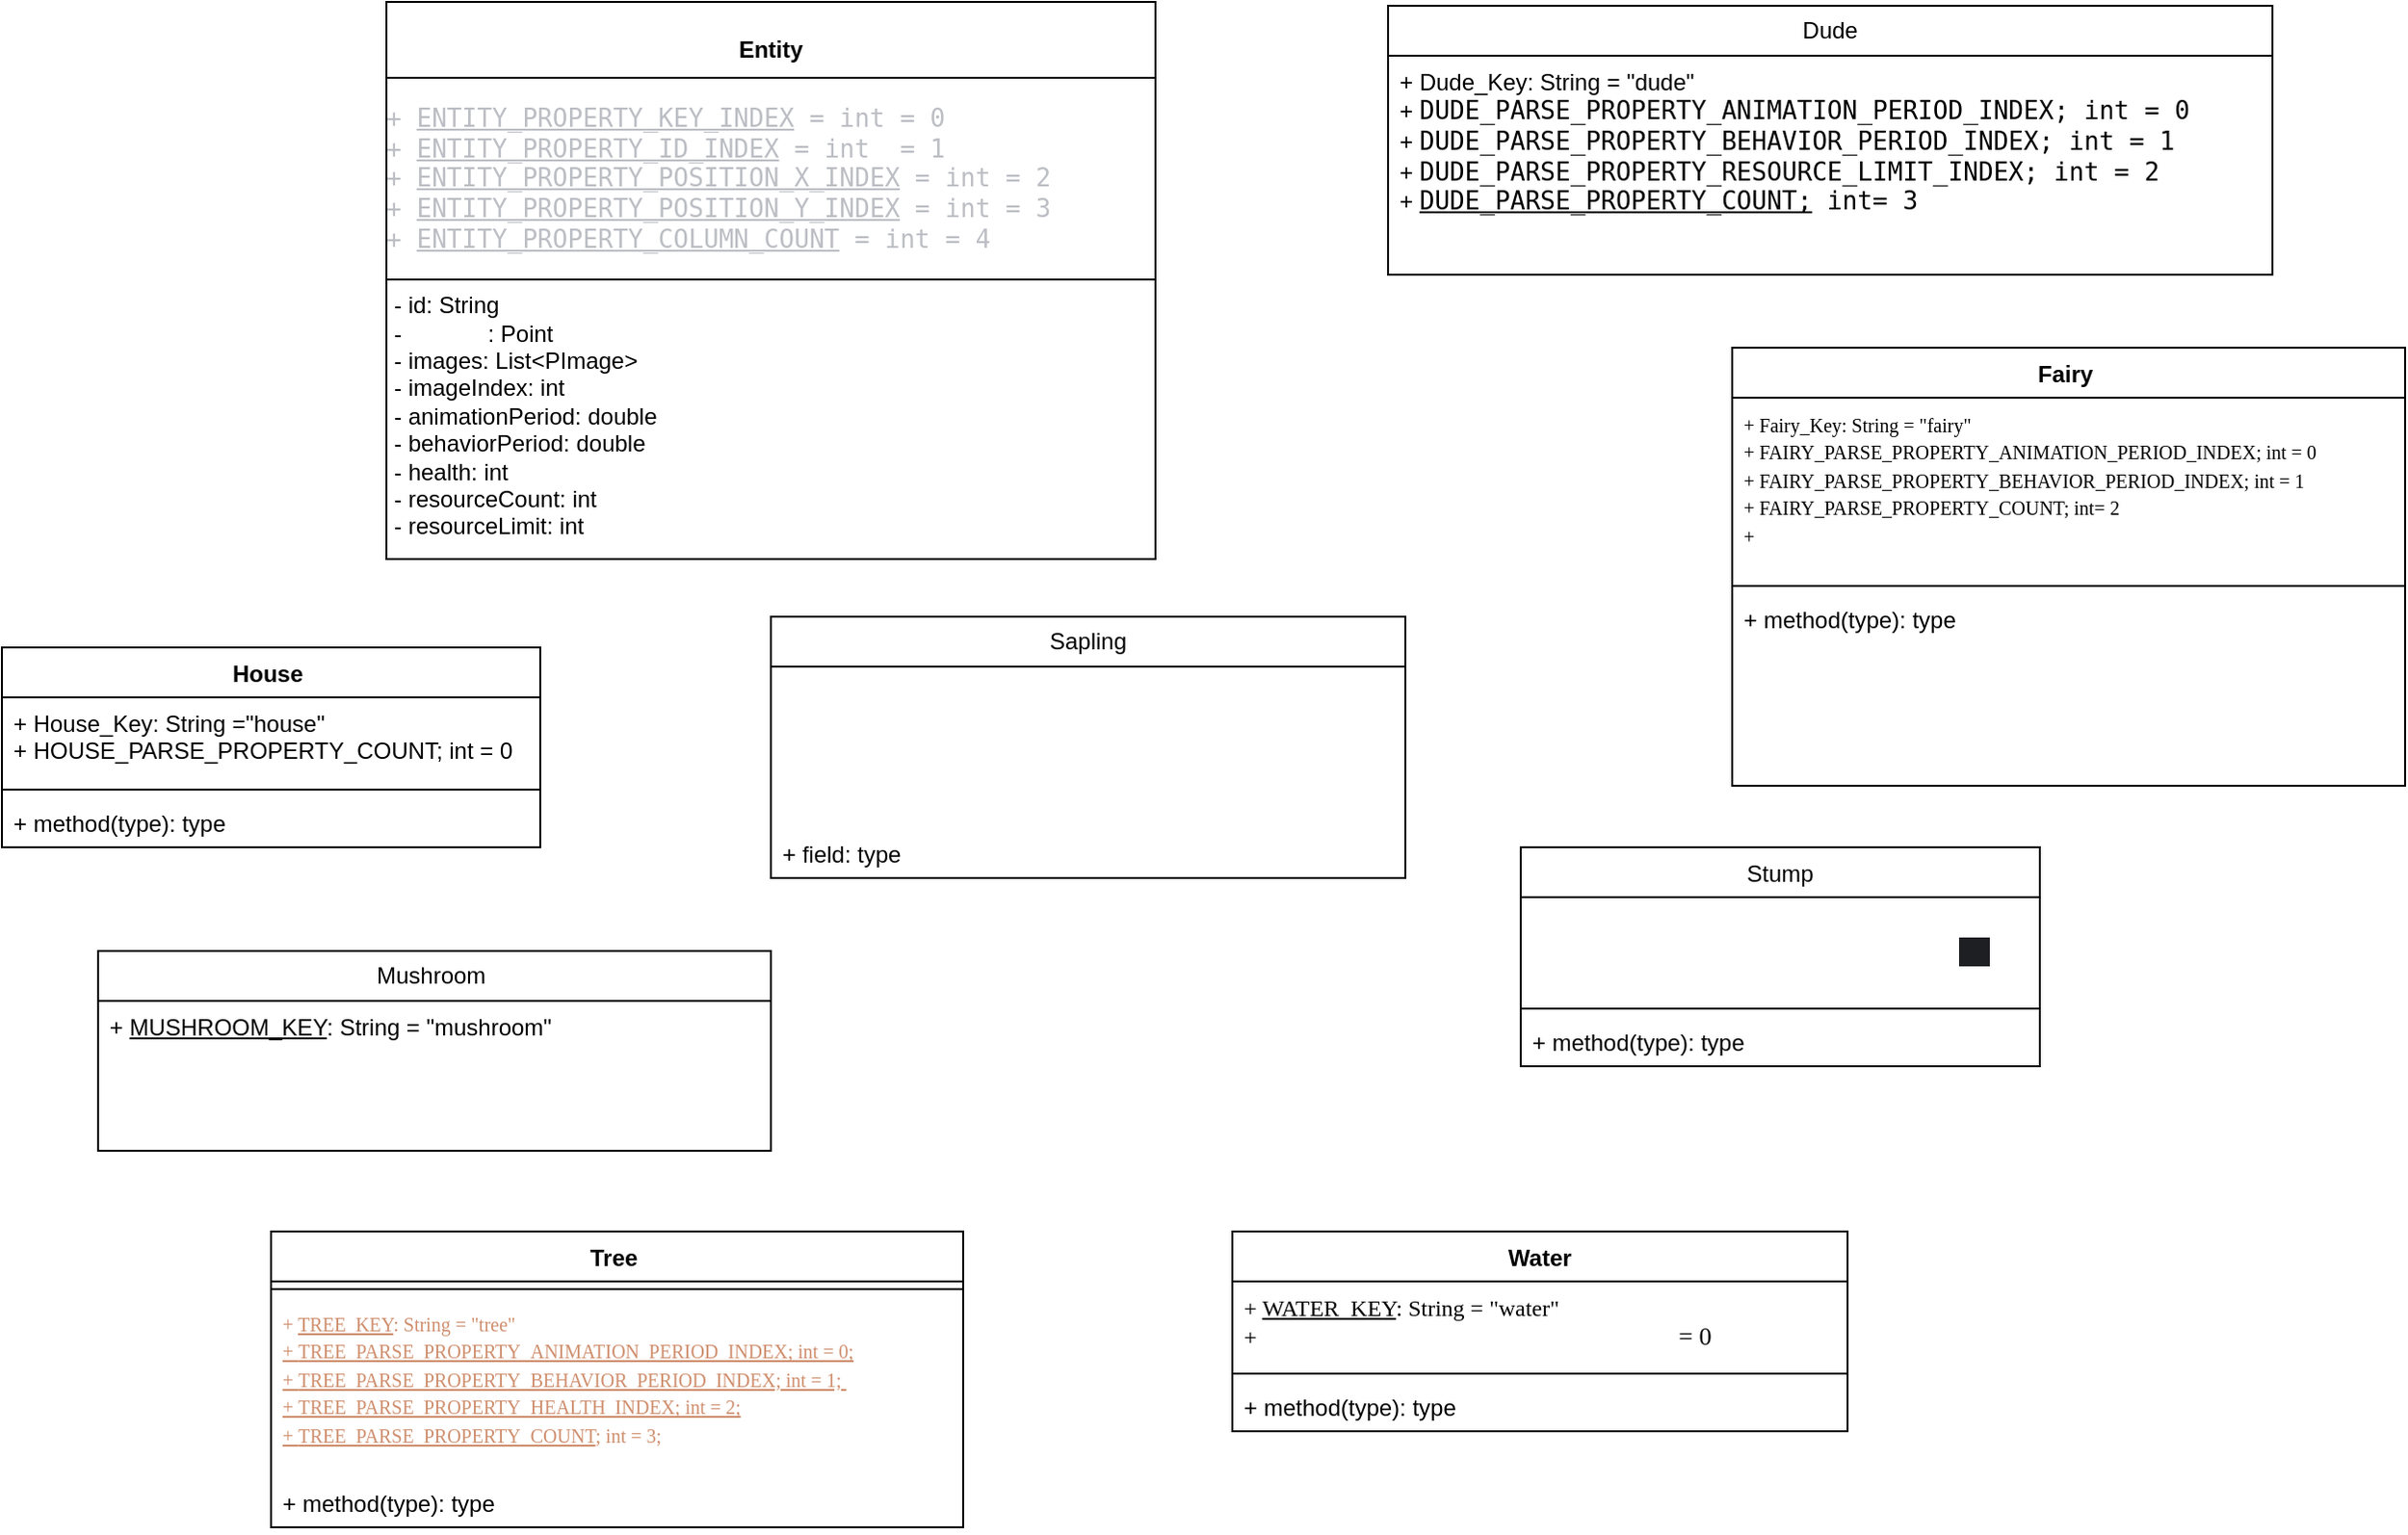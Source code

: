 <mxfile version="28.2.7">
  <diagram name="Page-1" id="qTB5eSI1FVin8D2gGtvA">
    <mxGraphModel dx="2661" dy="1142" grid="1" gridSize="10" guides="1" tooltips="1" connect="1" arrows="1" fold="1" page="1" pageScale="1" pageWidth="850" pageHeight="1100" math="0" shadow="0">
      <root>
        <mxCell id="0" />
        <mxCell id="1" parent="0" />
        <mxCell id="ZIhCsaq1mVmUa6ejXg43-10" value="&lt;p style=&quot;margin:0px;margin-top:4px;text-align:center;&quot;&gt;&lt;span style=&quot;color: light-dark(rgb(0, 0, 0), rgb(255, 255, 255)); background-color: light-dark(#ffffff, var(--ge-dark-color, #121212));&quot;&gt;&lt;br&gt;&lt;b&gt;Entity&lt;/b&gt;&lt;/span&gt;&lt;/p&gt;&lt;hr size=&quot;1&quot; style=&quot;border-style:solid;&quot;&gt;&lt;div&gt;&lt;pre style=&quot;font-family: &amp;quot;JetBrains Mono&amp;quot;, monospace; font-size: 9.8pt;&quot;&gt;&lt;span style=&quot;color: light-dark(rgb(188, 190, 196), rgb(255, 255, 255));&quot;&gt;+ &lt;u&gt;ENTITY_PROPERTY_KEY_INDEX&lt;/u&gt; = int = 0 &lt;br&gt;+ &lt;u&gt;ENTITY_PROPERTY_ID_INDEX&lt;/u&gt; = int  = 1&lt;br&gt;+ &lt;u&gt;ENTITY_PROPERTY_POSITION_X_INDEX&lt;/u&gt; = int = 2 &lt;br&gt;+ &lt;u&gt;ENTITY_PROPERTY_POSITION_Y_INDEX&lt;/u&gt; = int = 3 &lt;br&gt;+ &lt;u&gt;ENTITY_PROPERTY_COLUMN_COUNT&lt;/u&gt; = int = 4 &lt;/span&gt;&lt;/pre&gt;&lt;/div&gt;&lt;hr size=&quot;1&quot; style=&quot;border-style:solid;&quot;&gt;&lt;p style=&quot;margin:0px;margin-left:4px;&quot;&gt;&lt;span style=&quot;color: light-dark(rgb(0, 0, 0), rgb(255, 255, 255)); background-color: light-dark(#ffffff, var(--ge-dark-color, #121212));&quot;&gt;- id: String&amp;nbsp;&lt;/span&gt;&lt;/p&gt;&lt;p style=&quot;margin:0px;margin-left:4px;&quot;&gt;&lt;span&gt;- &lt;font&gt;&lt;span style=&quot;caret-color: rgb(255, 255, 255);&quot;&gt;&lt;span style=&quot;color: light-dark(transparent, rgb(255, 255, 255));&quot;&gt;position&lt;/span&gt;: Point&amp;nbsp;&lt;/span&gt;&lt;/font&gt;&lt;/span&gt;&lt;/p&gt;&lt;p style=&quot;margin:0px;margin-left:4px;&quot;&gt;&lt;span style=&quot;background-color: light-dark(#ffffff, var(--ge-dark-color, #121212));&quot;&gt;- images: List&amp;lt;PImage&amp;gt;&amp;nbsp;&lt;/span&gt;&lt;/p&gt;&lt;p style=&quot;margin:0px;margin-left:4px;&quot;&gt;&lt;span style=&quot;background-color: light-dark(#ffffff, var(--ge-dark-color, #121212));&quot;&gt;- imageIndex: int &amp;nbsp;&lt;/span&gt;&lt;/p&gt;&lt;p style=&quot;margin:0px;margin-left:4px;&quot;&gt;&lt;span style=&quot;background-color: light-dark(#ffffff, var(--ge-dark-color, #121212));&quot;&gt;- animationPeriod: double&lt;/span&gt;&lt;/p&gt;&lt;p style=&quot;margin:0px;margin-left:4px;&quot;&gt;&lt;span style=&quot;background-color: light-dark(#ffffff, var(--ge-dark-color, #121212));&quot;&gt;- behaviorPeriod: double&lt;/span&gt;&lt;/p&gt;&lt;p style=&quot;margin:0px;margin-left:4px;&quot;&gt;&lt;span style=&quot;background-color: light-dark(#ffffff, var(--ge-dark-color, #121212));&quot;&gt;- health: int&amp;nbsp;&lt;/span&gt;&lt;/p&gt;&lt;p style=&quot;margin:0px;margin-left:4px;&quot;&gt;&lt;span style=&quot;background-color: light-dark(#ffffff, var(--ge-dark-color, #121212));&quot;&gt;- resourceCount: int&amp;nbsp;&lt;/span&gt;&lt;/p&gt;&lt;p style=&quot;margin:0px;margin-left:4px;&quot;&gt;&lt;span style=&quot;background-color: light-dark(#ffffff, var(--ge-dark-color, #121212));&quot;&gt;- resourceLimit: int&amp;nbsp;&lt;/span&gt;&lt;/p&gt;" style="verticalAlign=top;align=left;overflow=fill;html=1;whiteSpace=wrap;fontStyle=0" parent="1" vertex="1">
          <mxGeometry x="-240" y="40" width="400" height="290" as="geometry" />
        </mxCell>
        <mxCell id="jma4vkrEHNdxFdAm8L6l-5" value="Dude" style="swimlane;fontStyle=0;childLayout=stackLayout;horizontal=1;startSize=26;fillColor=none;horizontalStack=0;resizeParent=1;resizeParentMax=0;resizeLast=0;collapsible=1;marginBottom=0;whiteSpace=wrap;html=1;" vertex="1" parent="1">
          <mxGeometry x="281" y="42" width="460" height="140" as="geometry" />
        </mxCell>
        <mxCell id="jma4vkrEHNdxFdAm8L6l-6" value="&lt;span style=&quot;background-color: light-dark(#ffffff, var(--ge-dark-color, #121212));&quot;&gt;+ Dude_Key: String = &quot;dude&quot;&lt;/span&gt;&lt;div&gt;&lt;span style=&quot;background-color: light-dark(#ffffff, var(--ge-dark-color, #121212));&quot;&gt;+&amp;nbsp;&lt;span style=&quot;font-family: &amp;quot;JetBrains Mono&amp;quot;, monospace; font-size: 9.8pt;&quot;&gt;DUDE_PARSE_PROPERTY_ANIMATION_PERIOD_INDEX; int&amp;nbsp;&lt;/span&gt;&lt;span style=&quot;font-family: &amp;quot;JetBrains Mono&amp;quot;, monospace; font-size: 9.8pt;&quot;&gt;=&amp;nbsp;&lt;/span&gt;&lt;span style=&quot;font-family: &amp;quot;JetBrains Mono&amp;quot;, monospace; font-size: 9.8pt;&quot;&gt;0&lt;/span&gt;&lt;/span&gt;&lt;div&gt;&lt;span style=&quot;background-color: light-dark(#ffffff, var(--ge-dark-color, #121212));&quot;&gt;&lt;span style=&quot;caret-color: rgba(0, 0, 0, 0);&quot;&gt;+&amp;nbsp;&lt;/span&gt;&lt;span style=&quot;font-family: &amp;quot;JetBrains Mono&amp;quot;, monospace; font-size: 9.8pt;&quot;&gt;DUDE_PARSE_PROPERTY_BEHAVIOR_PERIOD_INDEX; int&amp;nbsp;&lt;/span&gt;&lt;span style=&quot;font-family: &amp;quot;JetBrains Mono&amp;quot;, monospace; font-size: 9.8pt;&quot;&gt;=&amp;nbsp;&lt;/span&gt;&lt;span style=&quot;font-family: &amp;quot;JetBrains Mono&amp;quot;, monospace; font-size: 9.8pt;&quot;&gt;1&lt;/span&gt;&lt;/span&gt;&lt;/div&gt;&lt;div&gt;&lt;span style=&quot;background-color: light-dark(#ffffff, var(--ge-dark-color, #121212));&quot;&gt;&lt;span style=&quot;caret-color: rgba(0, 0, 0, 0);&quot;&gt;+&amp;nbsp;&lt;/span&gt;&lt;span style=&quot;font-family: &amp;quot;JetBrains Mono&amp;quot;, monospace; font-size: 9.8pt;&quot;&gt;DUDE_PARSE_PROPERTY_RESOURCE_LIMIT_INDEX; int&amp;nbsp;&lt;/span&gt;&lt;span style=&quot;font-family: &amp;quot;JetBrains Mono&amp;quot;, monospace; font-size: 9.8pt;&quot;&gt;=&amp;nbsp;&lt;/span&gt;&lt;span style=&quot;font-family: &amp;quot;JetBrains Mono&amp;quot;, monospace; font-size: 9.8pt;&quot;&gt;2&lt;/span&gt;&lt;/span&gt;&lt;/div&gt;&lt;div&gt;&lt;span style=&quot;background-color: light-dark(#ffffff, var(--ge-dark-color, #121212));&quot;&gt;&lt;span style=&quot;caret-color: rgba(0, 0, 0, 0);&quot;&gt;+&amp;nbsp;&lt;/span&gt;&lt;span style=&quot;font-family: &amp;quot;JetBrains Mono&amp;quot;, monospace; font-size: 9.8pt;&quot;&gt;&lt;u&gt;DUDE_PARSE_PROPERTY_COUNT;&lt;/u&gt;&amp;nbsp;int&lt;/span&gt;&lt;span style=&quot;font-family: &amp;quot;JetBrains Mono&amp;quot;, monospace; font-size: 9.8pt;&quot;&gt;=&amp;nbsp;&lt;/span&gt;&lt;span style=&quot;font-family: &amp;quot;JetBrains Mono&amp;quot;, monospace; font-size: 9.8pt;&quot;&gt;3&lt;/span&gt;&lt;/span&gt;&lt;/div&gt;&lt;div&gt;&lt;br&gt;&lt;/div&gt;&lt;div&gt;&lt;br&gt;&lt;/div&gt;&lt;/div&gt;" style="text;strokeColor=none;fillColor=none;align=left;verticalAlign=top;spacingLeft=4;spacingRight=4;overflow=hidden;rotatable=0;points=[[0,0.5],[1,0.5]];portConstraint=eastwest;whiteSpace=wrap;html=1;fontStyle=0" vertex="1" parent="jma4vkrEHNdxFdAm8L6l-5">
          <mxGeometry y="26" width="460" height="114" as="geometry" />
        </mxCell>
        <mxCell id="jma4vkrEHNdxFdAm8L6l-9" value="Fairy&amp;nbsp;" style="swimlane;fontStyle=1;align=center;verticalAlign=top;childLayout=stackLayout;horizontal=1;startSize=26;horizontalStack=0;resizeParent=1;resizeParentMax=0;resizeLast=0;collapsible=1;marginBottom=0;whiteSpace=wrap;html=1;" vertex="1" parent="1">
          <mxGeometry x="460" y="220" width="350" height="228" as="geometry" />
        </mxCell>
        <mxCell id="jma4vkrEHNdxFdAm8L6l-10" value="&lt;span style=&quot;background-color: light-dark(#ffffff, var(--ge-dark-color, #121212));&quot;&gt;&lt;font style=&quot;font-size: 10px;&quot; face=&quot;Verdana&quot;&gt;+ Fairy_Key: String = &quot;fairy&quot;&amp;nbsp;&lt;/font&gt;&lt;/span&gt;&lt;div&gt;&lt;span style=&quot;background-color: light-dark(#ffffff, var(--ge-dark-color, #121212)); color: light-dark(rgb(0, 0, 0), rgb(255, 255, 255));&quot;&gt;&lt;font style=&quot;font-size: 10px;&quot; face=&quot;Verdana&quot;&gt;+&amp;nbsp;FAIRY_PARSE_PROPERTY_ANIMATION_PERIOD_INDEX; int&amp;nbsp;= 0&lt;/font&gt;&lt;/span&gt;&lt;/div&gt;&lt;div&gt;&lt;span style=&quot;background-color: light-dark(#ffffff, var(--ge-dark-color, #121212)); color: light-dark(rgb(0, 0, 0), rgb(255, 255, 255));&quot;&gt;&lt;font style=&quot;font-size: 10px;&quot; face=&quot;Verdana&quot;&gt;+&amp;nbsp;&lt;span&gt;FAIRY_PARSE_PROPERTY_BEHAVIOR_PERIOD_INDEX; int&amp;nbsp;&lt;/span&gt;&lt;span&gt;= &lt;/span&gt;&lt;span&gt;1&lt;/span&gt;&lt;/font&gt;&lt;/span&gt;&lt;/div&gt;&lt;div&gt;&lt;span style=&quot;background-color: light-dark(#ffffff, var(--ge-dark-color, #121212)); color: light-dark(rgb(0, 0, 0), rgb(255, 255, 255));&quot;&gt;&lt;font style=&quot;font-size: 10px;&quot; face=&quot;Verdana&quot;&gt;+&amp;nbsp;FAIRY_PARSE_PROPERTY_COUNT; int= 2&lt;/font&gt;&lt;/span&gt;&lt;/div&gt;&lt;div&gt;&lt;font style=&quot;font-size: 10px;&quot; face=&quot;Verdana&quot;&gt;+&amp;nbsp;&lt;/font&gt;&lt;/div&gt;" style="text;strokeColor=none;fillColor=none;align=left;verticalAlign=top;spacingLeft=4;spacingRight=4;overflow=hidden;rotatable=0;points=[[0,0.5],[1,0.5]];portConstraint=eastwest;whiteSpace=wrap;html=1;fontStyle=0" vertex="1" parent="jma4vkrEHNdxFdAm8L6l-9">
          <mxGeometry y="26" width="350" height="94" as="geometry" />
        </mxCell>
        <mxCell id="jma4vkrEHNdxFdAm8L6l-11" value="" style="line;strokeWidth=1;fillColor=none;align=left;verticalAlign=middle;spacingTop=-1;spacingLeft=3;spacingRight=3;rotatable=0;labelPosition=right;points=[];portConstraint=eastwest;strokeColor=inherit;fontStyle=0" vertex="1" parent="jma4vkrEHNdxFdAm8L6l-9">
          <mxGeometry y="120" width="350" height="8" as="geometry" />
        </mxCell>
        <mxCell id="jma4vkrEHNdxFdAm8L6l-12" value="+ method(type): type" style="text;strokeColor=none;fillColor=none;align=left;verticalAlign=top;spacingLeft=4;spacingRight=4;overflow=hidden;rotatable=0;points=[[0,0.5],[1,0.5]];portConstraint=eastwest;whiteSpace=wrap;html=1;fontStyle=0" vertex="1" parent="jma4vkrEHNdxFdAm8L6l-9">
          <mxGeometry y="128" width="350" height="100" as="geometry" />
        </mxCell>
        <mxCell id="jma4vkrEHNdxFdAm8L6l-13" value="House&amp;nbsp;" style="swimlane;fontStyle=1;align=center;verticalAlign=top;childLayout=stackLayout;horizontal=1;startSize=26;horizontalStack=0;resizeParent=1;resizeParentMax=0;resizeLast=0;collapsible=1;marginBottom=0;whiteSpace=wrap;html=1;" vertex="1" parent="1">
          <mxGeometry x="-440" y="376" width="280" height="104" as="geometry" />
        </mxCell>
        <mxCell id="jma4vkrEHNdxFdAm8L6l-14" value="+ House_Key: String =&quot;house&quot;&lt;div&gt;+ HOUSE_PARSE_PROPERTY_COUNT; int = 0&amp;nbsp;&lt;/div&gt;" style="text;strokeColor=none;fillColor=none;align=left;verticalAlign=top;spacingLeft=4;spacingRight=4;overflow=hidden;rotatable=0;points=[[0,0.5],[1,0.5]];portConstraint=eastwest;whiteSpace=wrap;html=1;fontStyle=0" vertex="1" parent="jma4vkrEHNdxFdAm8L6l-13">
          <mxGeometry y="26" width="280" height="44" as="geometry" />
        </mxCell>
        <mxCell id="jma4vkrEHNdxFdAm8L6l-15" value="" style="line;strokeWidth=1;fillColor=none;align=left;verticalAlign=middle;spacingTop=-1;spacingLeft=3;spacingRight=3;rotatable=0;labelPosition=right;points=[];portConstraint=eastwest;strokeColor=inherit;fontStyle=0" vertex="1" parent="jma4vkrEHNdxFdAm8L6l-13">
          <mxGeometry y="70" width="280" height="8" as="geometry" />
        </mxCell>
        <mxCell id="jma4vkrEHNdxFdAm8L6l-16" value="+ method(type): type" style="text;strokeColor=none;fillColor=none;align=left;verticalAlign=top;spacingLeft=4;spacingRight=4;overflow=hidden;rotatable=0;points=[[0,0.5],[1,0.5]];portConstraint=eastwest;whiteSpace=wrap;html=1;fontStyle=0" vertex="1" parent="jma4vkrEHNdxFdAm8L6l-13">
          <mxGeometry y="78" width="280" height="26" as="geometry" />
        </mxCell>
        <mxCell id="jma4vkrEHNdxFdAm8L6l-17" value="Mushroom&amp;nbsp;" style="swimlane;fontStyle=0;childLayout=stackLayout;horizontal=1;startSize=26;fillColor=none;horizontalStack=0;resizeParent=1;resizeParentMax=0;resizeLast=0;collapsible=1;marginBottom=0;whiteSpace=wrap;html=1;" vertex="1" parent="1">
          <mxGeometry x="-390" y="534" width="350" height="104" as="geometry" />
        </mxCell>
        <mxCell id="jma4vkrEHNdxFdAm8L6l-18" value="+ &lt;u&gt;MUSHROOM_KEY&lt;/u&gt;: String = &quot;mushroom&quot;" style="text;strokeColor=none;fillColor=none;align=left;verticalAlign=top;spacingLeft=4;spacingRight=4;overflow=hidden;rotatable=0;points=[[0,0.5],[1,0.5]];portConstraint=eastwest;whiteSpace=wrap;html=1;fontStyle=0" vertex="1" parent="jma4vkrEHNdxFdAm8L6l-17">
          <mxGeometry y="26" width="350" height="26" as="geometry" />
        </mxCell>
        <mxCell id="jma4vkrEHNdxFdAm8L6l-19" value="&lt;span style=&quot;color: light-dark(transparent, rgb(255, 255, 255));&quot;&gt;+&amp;nbsp;&lt;span style=&quot;font-family: &amp;quot;JetBrains Mono&amp;quot;, monospace; font-size: 9.8pt;&quot;&gt;MUSHROOM_PARSE_BEHAVIOR_PERIOD_INDEX &lt;/span&gt;&lt;span style=&quot;font-family: &amp;quot;JetBrains Mono&amp;quot;, monospace; font-size: 9.8pt;&quot;&gt;= &lt;/span&gt;&lt;span style=&quot;font-family: &amp;quot;JetBrains Mono&amp;quot;, monospace; font-size: 9.8pt;&quot;&gt;0&lt;/span&gt;&lt;/span&gt;" style="text;strokeColor=none;fillColor=none;align=left;verticalAlign=top;spacingLeft=4;spacingRight=4;overflow=hidden;rotatable=0;points=[[0,0.5],[1,0.5]];portConstraint=eastwest;whiteSpace=wrap;html=1;fontStyle=0;fontColor=light-dark(default, #ffffff);labelBackgroundColor=none;" vertex="1" parent="jma4vkrEHNdxFdAm8L6l-17">
          <mxGeometry y="52" width="350" height="26" as="geometry" />
        </mxCell>
        <mxCell id="jma4vkrEHNdxFdAm8L6l-20" value="&lt;span style=&quot;color: light-dark(transparent, rgb(255, 255, 255));&quot;&gt;+&amp;nbsp;&lt;span style=&quot;font-family: &amp;quot;JetBrains Mono&amp;quot;, monospace; font-size: 9.8pt;&quot;&gt;MUSHROOM_PARSE_PROPERTY_COUNT &lt;/span&gt;&lt;span style=&quot;font-family: &amp;quot;JetBrains Mono&amp;quot;, monospace; font-size: 9.8pt;&quot;&gt;= &lt;/span&gt;&lt;span style=&quot;font-family: &amp;quot;JetBrains Mono&amp;quot;, monospace; font-size: 9.8pt;&quot;&gt;1&lt;/span&gt;&lt;/span&gt;" style="text;strokeColor=none;fillColor=none;align=left;verticalAlign=top;spacingLeft=4;spacingRight=4;overflow=hidden;rotatable=0;points=[[0,0.5],[1,0.5]];portConstraint=eastwest;whiteSpace=wrap;html=1;fontStyle=0" vertex="1" parent="jma4vkrEHNdxFdAm8L6l-17">
          <mxGeometry y="78" width="350" height="26" as="geometry" />
        </mxCell>
        <mxCell id="jma4vkrEHNdxFdAm8L6l-21" value="Sapling" style="swimlane;fontStyle=0;childLayout=stackLayout;horizontal=1;startSize=26;fillColor=none;horizontalStack=0;resizeParent=1;resizeParentMax=0;resizeLast=0;collapsible=1;marginBottom=0;whiteSpace=wrap;html=1;" vertex="1" parent="1">
          <mxGeometry x="-40" y="360" width="330" height="136" as="geometry" />
        </mxCell>
        <mxCell id="jma4vkrEHNdxFdAm8L6l-23" value="&lt;span style=&quot;color: light-dark(transparent, rgb(255, 255, 255)); background-color: light-dark(#ffffff, var(--ge-dark-color, #121212));&quot;&gt;+ &lt;u&gt;SAPLING_KEY&lt;/u&gt;: String = &quot;sapling&quot;&lt;/span&gt;&lt;div&gt;&lt;span style=&quot;color: light-dark(transparent, rgb(255, 255, 255)); background-color: light-dark(#ffffff, var(--ge-dark-color, #121212));&quot;&gt;+&amp;nbsp;&lt;span style=&quot;font-family: &amp;quot;JetBrains Mono&amp;quot;, monospace; font-size: 9.8pt;&quot;&gt;SAPLING_PARSE_PROPERTY_COUNT &lt;/span&gt;&lt;span style=&quot;font-family: &amp;quot;JetBrains Mono&amp;quot;, monospace; font-size: 9.8pt;&quot;&gt;= &lt;/span&gt;&lt;span style=&quot;font-family: &amp;quot;JetBrains Mono&amp;quot;, monospace; font-size: 9.8pt;&quot;&gt;0&lt;/span&gt;&lt;/span&gt;&lt;/div&gt;&lt;div&gt;&lt;span style=&quot;color: light-dark(transparent, rgb(255, 255, 255)); background-color: light-dark(#ffffff, var(--ge-dark-color, #121212));&quot;&gt;&lt;span style=&quot;font-family: &amp;quot;JetBrains Mono&amp;quot;, monospace; font-size: 9.8pt;&quot;&gt;+&lt;/span&gt;&lt;span style=&quot;font-family: &amp;quot;JetBrains Mono&amp;quot;, monospace; font-size: 9.8pt; font-style: italic;&quot;&gt;SAPLING_HEALTH_LIMIT &lt;/span&gt;&lt;span style=&quot;font-family: &amp;quot;JetBrains Mono&amp;quot;, monospace; font-size: 9.8pt;&quot;&gt;= &lt;/span&gt;&lt;span style=&quot;font-family: &amp;quot;JetBrains Mono&amp;quot;, monospace; font-size: 9.8pt;&quot;&gt;5&lt;/span&gt;&lt;/span&gt;&lt;/div&gt;&lt;div&gt;&lt;span style=&quot;color: light-dark(transparent, rgb(255, 255, 255)); background-color: light-dark(#ffffff, var(--ge-dark-color, #121212));&quot;&gt;&lt;span style=&quot;font-family: &amp;quot;JetBrains Mono&amp;quot;, monospace; font-size: 9.8pt;&quot;&gt;+&lt;/span&gt;&lt;span style=&quot;font-family: &amp;quot;JetBrains Mono&amp;quot;, monospace; font-size: 9.8pt; font-style: italic;&quot;&gt;SAPLING_ANIMATION_PERIOD &lt;/span&gt;&lt;span style=&quot;font-family: &amp;quot;JetBrains Mono&amp;quot;, monospace; font-size: 9.8pt;&quot;&gt;= &lt;/span&gt;&lt;span style=&quot;font-family: &amp;quot;JetBrains Mono&amp;quot;, monospace; font-size: 9.8pt;&quot;&gt;0.013&lt;/span&gt;&lt;/span&gt;&lt;/div&gt;&lt;div&gt;&lt;span style=&quot;color: light-dark(transparent, rgb(255, 255, 255)); background-color: light-dark(#ffffff, var(--ge-dark-color, #121212));&quot;&gt;&lt;span style=&quot;font-family: &amp;quot;JetBrains Mono&amp;quot;, monospace; font-size: 9.8pt;&quot;&gt;+&lt;/span&gt;&lt;span style=&quot;font-family: &amp;quot;JetBrains Mono&amp;quot;, monospace; font-size: 9.8pt; font-style: italic;&quot;&gt;SAPLING_BEHAVIOR_PERIOD &lt;/span&gt;&lt;span style=&quot;font-family: &amp;quot;JetBrains Mono&amp;quot;, monospace; font-size: 9.8pt;&quot;&gt;= &lt;/span&gt;&lt;span style=&quot;font-family: &amp;quot;JetBrains Mono&amp;quot;, monospace; font-size: 9.8pt;&quot;&gt;2.0&lt;/span&gt;&lt;/span&gt;&lt;/div&gt;" style="text;strokeColor=none;fillColor=none;align=left;verticalAlign=top;spacingLeft=4;spacingRight=4;overflow=hidden;rotatable=0;points=[[0,0.5],[1,0.5]];portConstraint=eastwest;whiteSpace=wrap;html=1;fontStyle=0" vertex="1" parent="jma4vkrEHNdxFdAm8L6l-21">
          <mxGeometry y="26" width="330" height="84" as="geometry" />
        </mxCell>
        <mxCell id="jma4vkrEHNdxFdAm8L6l-24" value="+ field: type" style="text;strokeColor=none;fillColor=none;align=left;verticalAlign=top;spacingLeft=4;spacingRight=4;overflow=hidden;rotatable=0;points=[[0,0.5],[1,0.5]];portConstraint=eastwest;whiteSpace=wrap;html=1;fontStyle=0" vertex="1" parent="jma4vkrEHNdxFdAm8L6l-21">
          <mxGeometry y="110" width="330" height="26" as="geometry" />
        </mxCell>
        <mxCell id="jma4vkrEHNdxFdAm8L6l-25" value="&lt;span style=&quot;font-weight: normal;&quot;&gt;Stump&lt;/span&gt;" style="swimlane;fontStyle=1;align=center;verticalAlign=top;childLayout=stackLayout;horizontal=1;startSize=26;horizontalStack=0;resizeParent=1;resizeParentMax=0;resizeLast=0;collapsible=1;marginBottom=0;whiteSpace=wrap;html=1;" vertex="1" parent="1">
          <mxGeometry x="350" y="480" width="270" height="114" as="geometry" />
        </mxCell>
        <mxCell id="jma4vkrEHNdxFdAm8L6l-26" value="&lt;span style=&quot;color: light-dark(transparent, rgb(255, 255, 255));&quot;&gt;+ &lt;u&gt;STUMP_KEY&lt;/u&gt;: String = &quot;stump&quot;&lt;/span&gt;&lt;div&gt;&lt;span style=&quot;color: light-dark(transparent, rgb(255, 255, 255));&quot;&gt;+&amp;nbsp;&lt;span style=&quot;font-family: &amp;quot;JetBrains Mono&amp;quot;, monospace; font-size: 9.8pt;&quot;&gt;STUMP_PARSE_PROPERTY_COUNT &lt;/span&gt;&lt;span style=&quot;font-family: &amp;quot;JetBrains Mono&amp;quot;, monospace; font-size: 9.8pt; background-color: rgb(30, 31, 34);&quot;&gt;= &lt;/span&gt;&lt;span style=&quot;font-family: &amp;quot;JetBrains Mono&amp;quot;, monospace; font-size: 9.8pt;&quot;&gt;0&lt;/span&gt;&lt;/span&gt;&lt;/div&gt;&lt;div&gt;&lt;span style=&quot;font-family: &amp;quot;JetBrains Mono&amp;quot;, monospace; font-size: 9.8pt; color: rgba(0, 0, 0, 0);&quot;&gt;&lt;br&gt;&lt;/span&gt;&lt;/div&gt;&lt;div&gt;&lt;br&gt;&lt;/div&gt;" style="text;strokeColor=none;fillColor=none;align=left;verticalAlign=top;spacingLeft=4;spacingRight=4;overflow=hidden;rotatable=0;points=[[0,0.5],[1,0.5]];portConstraint=eastwest;whiteSpace=wrap;html=1;fontStyle=0" vertex="1" parent="jma4vkrEHNdxFdAm8L6l-25">
          <mxGeometry y="26" width="270" height="54" as="geometry" />
        </mxCell>
        <mxCell id="jma4vkrEHNdxFdAm8L6l-27" value="" style="line;strokeWidth=1;fillColor=none;align=left;verticalAlign=middle;spacingTop=-1;spacingLeft=3;spacingRight=3;rotatable=0;labelPosition=right;points=[];portConstraint=eastwest;strokeColor=inherit;fontStyle=0" vertex="1" parent="jma4vkrEHNdxFdAm8L6l-25">
          <mxGeometry y="80" width="270" height="8" as="geometry" />
        </mxCell>
        <mxCell id="jma4vkrEHNdxFdAm8L6l-28" value="+ method(type): type" style="text;strokeColor=none;fillColor=none;align=left;verticalAlign=top;spacingLeft=4;spacingRight=4;overflow=hidden;rotatable=0;points=[[0,0.5],[1,0.5]];portConstraint=eastwest;whiteSpace=wrap;html=1;fontStyle=0" vertex="1" parent="jma4vkrEHNdxFdAm8L6l-25">
          <mxGeometry y="88" width="270" height="26" as="geometry" />
        </mxCell>
        <mxCell id="jma4vkrEHNdxFdAm8L6l-29" value="Tree&amp;nbsp;" style="swimlane;fontStyle=1;align=center;verticalAlign=top;childLayout=stackLayout;horizontal=1;startSize=26;horizontalStack=0;resizeParent=1;resizeParentMax=0;resizeLast=0;collapsible=1;marginBottom=0;whiteSpace=wrap;html=1;" vertex="1" parent="1">
          <mxGeometry x="-300" y="680" width="360" height="154" as="geometry" />
        </mxCell>
        <mxCell id="jma4vkrEHNdxFdAm8L6l-31" value="" style="line;strokeWidth=1;fillColor=none;align=left;verticalAlign=middle;spacingTop=-1;spacingLeft=3;spacingRight=3;rotatable=0;labelPosition=right;points=[];portConstraint=eastwest;strokeColor=inherit;fontStyle=0" vertex="1" parent="jma4vkrEHNdxFdAm8L6l-29">
          <mxGeometry y="26" width="360" height="8" as="geometry" />
        </mxCell>
        <mxCell id="jma4vkrEHNdxFdAm8L6l-30" value="&lt;span style=&quot;color: light-dark(rgb(207, 142, 109), rgb(255, 255, 255)); background-color: light-dark(#ffffff, var(--ge-dark-color, #121212));&quot;&gt;&lt;font style=&quot;font-size: 10px;&quot; face=&quot;Verdana&quot;&gt;+ &lt;u&gt;TREE_KEY&lt;/u&gt;: String = &quot;tree&quot;&lt;/font&gt;&lt;/span&gt;&lt;div&gt;&lt;span style=&quot;color: light-dark(rgb(207, 142, 109), rgb(255, 255, 255)); background-color: light-dark(#ffffff, var(--ge-dark-color, #121212));&quot;&gt;&lt;u&gt;&lt;font style=&quot;font-size: 10px;&quot; face=&quot;Verdana&quot;&gt;&lt;span style=&quot;caret-color: rgb(207, 142, 109);&quot;&gt;&lt;font&gt;+&amp;nbsp;&lt;/font&gt;&lt;/span&gt;TREE_PARSE_PROPERTY_ANIMATION_PERIOD_INDEX; int&amp;nbsp;= 0;&lt;/font&gt;&lt;/u&gt;&lt;/span&gt;&lt;/div&gt;&lt;div&gt;&lt;span style=&quot;color: light-dark(rgb(207, 142, 109), rgb(255, 255, 255)); background-color: light-dark(#ffffff, var(--ge-dark-color, #121212));&quot;&gt;&lt;u&gt;&lt;font style=&quot;font-size: 10px;&quot; face=&quot;Verdana&quot;&gt;&lt;span style=&quot;caret-color: rgb(188, 190, 196);&quot;&gt;&lt;font&gt;+&amp;nbsp;&lt;/font&gt;&lt;/span&gt;TREE_PARSE_PROPERTY_BEHAVIOR_PERIOD_INDEX; int&amp;nbsp;= 1;&amp;nbsp;&lt;/font&gt;&lt;/u&gt;&lt;/span&gt;&lt;/div&gt;&lt;div&gt;&lt;span style=&quot;color: light-dark(rgb(207, 142, 109), rgb(255, 255, 255)); background-color: light-dark(#ffffff, var(--ge-dark-color, #121212));&quot;&gt;&lt;u&gt;&lt;font style=&quot;font-size: 10px;&quot; face=&quot;Verdana&quot;&gt;+&amp;nbsp;TREE_PARSE_PROPERTY_HEALTH_INDEX; int&amp;nbsp;= 2;&lt;/font&gt;&lt;/u&gt;&lt;/span&gt;&lt;/div&gt;&lt;div&gt;&lt;span style=&quot;color: light-dark(rgb(207, 142, 109), rgb(255, 255, 255)); background-color: light-dark(#ffffff, var(--ge-dark-color, #121212));&quot;&gt;&lt;font style=&quot;font-size: 10px;&quot; face=&quot;Verdana&quot;&gt;&lt;span style=&quot;caret-color: rgb(173, 173, 178);&quot;&gt;&lt;u&gt;+&amp;nbsp;&lt;/u&gt;&lt;/span&gt;&lt;u&gt;TREE_PARSE_PROPERTY_COUNT&lt;/u&gt;; int&amp;nbsp;= 3;&lt;/font&gt;&lt;/span&gt;&lt;/div&gt;" style="text;strokeColor=none;fillColor=none;align=left;verticalAlign=top;spacingLeft=4;spacingRight=4;overflow=hidden;rotatable=0;points=[[0,0.5],[1,0.5]];portConstraint=eastwest;whiteSpace=wrap;html=1;fontStyle=0" vertex="1" parent="jma4vkrEHNdxFdAm8L6l-29">
          <mxGeometry y="34" width="360" height="94" as="geometry" />
        </mxCell>
        <mxCell id="jma4vkrEHNdxFdAm8L6l-32" value="+ method(type): type" style="text;strokeColor=none;fillColor=none;align=left;verticalAlign=top;spacingLeft=4;spacingRight=4;overflow=hidden;rotatable=0;points=[[0,0.5],[1,0.5]];portConstraint=eastwest;whiteSpace=wrap;html=1;fontStyle=0" vertex="1" parent="jma4vkrEHNdxFdAm8L6l-29">
          <mxGeometry y="128" width="360" height="26" as="geometry" />
        </mxCell>
        <mxCell id="jma4vkrEHNdxFdAm8L6l-33" value="&lt;span style=&quot;color: light-dark(rgb(0, 0, 0), rgb(255, 255, 255));&quot;&gt;Water&lt;/span&gt;" style="swimlane;fontStyle=1;align=center;verticalAlign=top;childLayout=stackLayout;horizontal=1;startSize=26;horizontalStack=0;resizeParent=1;resizeParentMax=0;resizeLast=0;collapsible=1;marginBottom=0;whiteSpace=wrap;html=1;fontColor=light-dark(default, #ffffff);" vertex="1" parent="1">
          <mxGeometry x="200" y="680" width="320" height="104" as="geometry" />
        </mxCell>
        <mxCell id="jma4vkrEHNdxFdAm8L6l-34" value="&lt;font&gt;+ &lt;u&gt;WATER_KEY&lt;/u&gt;: String = &quot;water&quot;&lt;/font&gt;&lt;div&gt;&lt;span&gt;&lt;font&gt;+&amp;nbsp;&lt;span style=&quot;font-size: 9.8pt;&quot;&gt;&lt;span style=&quot;color: light-dark(transparent, rgb(255, 255, 255));&quot;&gt;WATER_PARSE_PROPERTY_COUNT&lt;/span&gt; &lt;/span&gt;&lt;span style=&quot;font-size: 9.8pt;&quot;&gt;= &lt;/span&gt;&lt;span style=&quot;font-size: 9.8pt;&quot;&gt;0&lt;/span&gt;&lt;/font&gt;&lt;/span&gt;&lt;/div&gt;" style="text;strokeColor=none;fillColor=none;align=left;verticalAlign=top;spacingLeft=4;spacingRight=4;overflow=hidden;rotatable=0;points=[[0,0.5],[1,0.5]];portConstraint=eastwest;whiteSpace=wrap;html=1;fontStyle=0;fontFamily=Verdana;" vertex="1" parent="jma4vkrEHNdxFdAm8L6l-33">
          <mxGeometry y="26" width="320" height="44" as="geometry" />
        </mxCell>
        <mxCell id="jma4vkrEHNdxFdAm8L6l-35" value="" style="line;strokeWidth=1;fillColor=none;align=left;verticalAlign=middle;spacingTop=-1;spacingLeft=3;spacingRight=3;rotatable=0;labelPosition=right;points=[];portConstraint=eastwest;strokeColor=inherit;fontStyle=0" vertex="1" parent="jma4vkrEHNdxFdAm8L6l-33">
          <mxGeometry y="70" width="320" height="8" as="geometry" />
        </mxCell>
        <mxCell id="jma4vkrEHNdxFdAm8L6l-36" value="+ method(type): type" style="text;strokeColor=none;fillColor=none;align=left;verticalAlign=top;spacingLeft=4;spacingRight=4;overflow=hidden;rotatable=0;points=[[0,0.5],[1,0.5]];portConstraint=eastwest;whiteSpace=wrap;html=1;fontStyle=0" vertex="1" parent="jma4vkrEHNdxFdAm8L6l-33">
          <mxGeometry y="78" width="320" height="26" as="geometry" />
        </mxCell>
      </root>
    </mxGraphModel>
  </diagram>
</mxfile>
